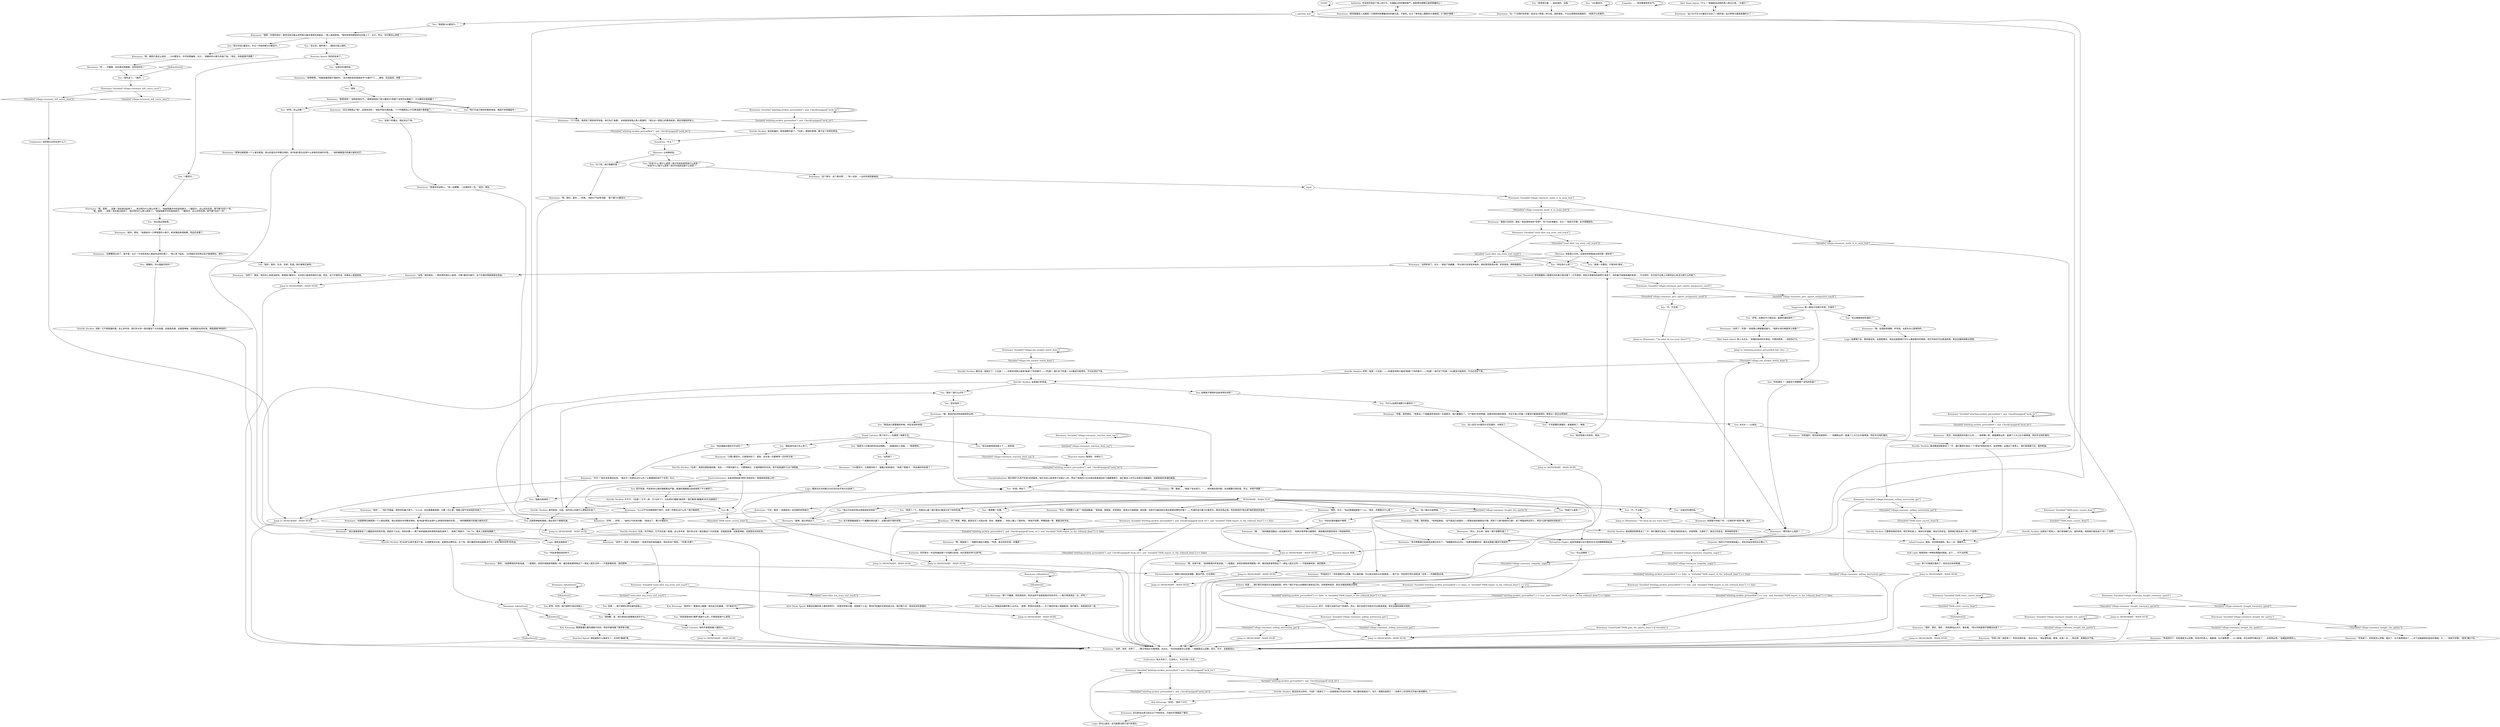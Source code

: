 # VILLAGE / ROSEMARY
# Rosemary (previously known as Under Control) -- the member of the Union of Moribund Alcoholics who sells you booze, smokes etc.
# ==================================================
digraph G {
	  0 [label="START"];
	  1 [label="input"];
	  2 [label="Suggestion: 聊一聊说不定能打折呢，不是吗？"];
	  3 [label="Logic: 说句公道话，这可能要归因于逆行性遗忘。"];
	  4 [label="Visual Calculus: 他的手掌里放着50雷亚尔。"];
	  5 [label="Kim Kitsuragi: “好吧，”他叹了口气。"];
	  6 [label="Rosemary: “所以，怎么样，朋友？想不想要烈酒了？”"];
	  7 [label="Rosemary: “买了香烟，啤酒，甚至还买了点思必得。现在，看看我……所有人都上了我的钩。”他张开双臂，咧嘴扭曲一笑，嘴里没有牙齿。"];
	  8 [label="Rosemary: “我喜欢你这种人，”他一边嘟囔，一边递给你一包。“给你，朋友。”"];
	  9 [label="Rosemary: “嗯，还真不是，”他用嘶哑的声音说道。“一星期后，该死的肾脏疼得跟鬼一样。最后我老婆带我去了一家私人医生诊所——不是慈善机构，真的那种……”"];
	  10 [label="a_spirited_hub"];
	  11 [label="You: “当然想了！”"];
	  12 [label="Rosemary: “让人们产生依赖再榨干他们，对吧？你想买点什么吗？我们继续吧。”"];
	  13 [label="You: 好吧，好吧。我们就把它放在屁股上！"];
	  14 [label="Kim Kitsuragi: “那个不健康。而且很危险。而且这样不会提高我对你的评价——我只想澄清这一点，好吗？”"];
	  15 [label="Kim Kitsuragi: “真的吗？”警督闭上眼睛，捏住自己的鼻根。“你*真有*吗？”"];
	  16 [label="You: “很抱歉，金。我只想说出来看看会发生什么。”"];
	  17 [label="Rosemary: Variable[\"TASK.enter_cavern_done\"]"];
	  18 [label="Variable[\"TASK.enter_cavern_done\"]", shape=diamond];
	  19 [label="!(Variable[\"TASK.enter_cavern_done\"])", shape=diamond];
	  20 [label="Rosemary: Variable[\"TASK.enter_cavern_done\"]"];
	  21 [label="Variable[\"TASK.enter_cavern_done\"]", shape=diamond];
	  22 [label="!(Variable[\"TASK.enter_cavern_done\"])", shape=diamond];
	  23 [label="Volition: 哈里……我们把它存放在可出售道具里，好吗？我们不会让你喝掉它害死自己的。没有那种选项。拿去当铺卖掉换点钱吧。"];
	  24 [label="Rosemary: “什么？”"];
	  25 [label="Rosemary: “几个月前，我弄到了那些科学安瓿。他们叫它‘鱼雷’。本来是用来阻止男人喝酒的。”他吐出一团恶心的黄色粘液，落在你面前的地上。"];
	  26 [label="You: “听起来很危险的样子。”"];
	  27 [label="Rosemary: “其中两瓶我已经卖给这两位先生了，”他朝着同伴点点头。“如果你想要的话，最后这瓶就3雷亚尔卖给你？”"];
	  28 [label="You: “不，不见得。”"];
	  29 [label="Rosemary: “感觉就像有人试着把一只愤怒的刺猬塞进你的鼻孔里，不是吗，伙计？等待肾上腺素的大海啸吧，它*真的*很棒！”"];
	  30 [label="You: “不，不太想。”"];
	  31 [label="You: “为什么这瓶烈酒要300雷亚尔？”"];
	  32 [label="Horrific Necktie: 振作起来，兄弟。没时间让你做什么惆怅的反省了。"];
	  33 [label="You: 但是……我不想把它放在我的屁股上。"];
	  34 [label="Idiot Doom Spiral: 穿着运动服的男人点点头。“是啊，罗西也在那里——为了看你的海上滑稽表演。我们都在。真是难忘的一夜。”"];
	  35 [label="Rosemary: “呸……不健康。这玩意非常健康。还有别的吗？”"];
	  36 [label="Authority: 你没有利用这个男人的行为，充满极大的同情和尊严。我称赞你那颗正直而荣耀的心！"];
	  37 [label="Endurance: 他太夸张了。它会咬人，不过只有一点点。"];
	  38 [label="Composure: 他早就忘记你在说什么了。"];
	  39 [label="Rosemary: “在一个文明的世界里，给店主小费是一种习俗，我的朋友。不过记得再回来看就好。”他挥手让你离开。"];
	  40 [label="Rosemary: “只要3雷亚尔，它就是你的了，朋友。这可是一生都难得一见的好交易！”"];
	  41 [label="Rosemary: “当然，当然，当然了……”醉汉举起比尔森啤酒，点点头。“你也知道是怎么回事。一直都是这么回事。民众，伙计，这就是民众。”"];
	  42 [label="ROSEMARY - MAIN HUB"];
	  43 [label="Rosemary: “很好，伙计。”他从啤酒瓶里喝了一口。“现在，你需要点什么呢？”"];
	  44 [label="You: “安非他命？”"];
	  45 [label="Rosemary: “当然了，朋友！你知道的！”他用手指手枪指着你，然后扣动了扳机。“*咔擦-咔擦*。”"];
	  46 [label="Horrific Necktie: 没错！它不是普通的酒。这么多年来，我们的关系一直在朝这个方向发展。这就是高潮。这就是神秘。这就是处女的叹息。那瓶酒是*特别的*。"];
	  47 [label="Rosemary: “当然，我的朋友。一瓶优质烈酒马上就来，只要3雷亚尔就行。这个价格你简直就是在抢劫。”"];
	  48 [label="Conceptualization: 德尔塔的*大资产阶级*非常富有，他们实际上是凌驾于法律之上的，而这个愉快的小企业家在距离很远的下面缓慢爬行，他们基本上也可以说是无法碰触的。这就是身处末端的美丽。"];
	  49 [label="Rosemary: Variable[\"whirling.necktie_personified\"] == false  or  Variable[\"TASK.report_to_the_tribunal_done\"] == true"];
	  50 [label="Variable[\"whirling.necktie_personified\"] == false  or  Variable[\"TASK.report_to_the_tribunal_done\"] == true", shape=diamond];
	  51 [label="!(Variable[\"whirling.necktie_personified\"] == false  or  Variable[\"TASK.report_to_the_tribunal_done\"] == true)", shape=diamond];
	  52 [label="Electrochemistry: 酒精让他的血液沸腾、激动不安。它在燃烧！"];
	  53 [label="Rosemary: “那帮混球！”他明显很生气。“那帮混球收了我*4雷亚尔*把那个该死的玩意摘了。不过最终还是我赢了！”"];
	  54 [label="Rosemary: “但是那帮白痴把我一个人留在那里。我以前是在中学教生物的。我*知道*医生会用什么来保存死掉的东西……”他的眼睛里闪烁着兴奋的光芒。"];
	  55 [label="Pain Threshold: 感觉就像有人直接在你的鼻子里点着了一片芥菜田，然后又用催泪瓦斯把它浸透了。你的鼻子就是疼痛的来源……不过同时，你已经不记得上次感觉这么有活力是什么时候了。"];
	  56 [label="Rosemary: “所以，你想要什么呢？”他歪起脑袋。“我有烟。很便宜。非常便宜。我有比尔森啤酒。很划算。你是不可能找到比我这里更划算的价格了……烈酒的话只要300雷亚尔。我还有思必得。而且我说的*思必得*指的是安非他命。”"];
	  57 [label="You: “我先走了。”[离开。]"];
	  58 [label="Jump to: [ROSEMARY - MAIN HUB]"];
	  59 [label="Rosemary: “其实，你知道疯狂的是什么吗……”他咧嘴一笑，接着爆笑出声，猛灌了三大口比尔森啤酒，然后专注地盯着你。"];
	  60 [label="Horrific Necktie: *兄弟*，我真的感到很骄傲。现在——不管你做什么，不要喝掉它。它值得更好的东西，而不是普通的*口头*消耗掉。"];
	  61 [label="Rosemary: Variable[\"village.rosemary_reaction_dont_say\"]"];
	  62 [label="Variable[\"village.rosemary_reaction_dont_say\"]", shape=diamond];
	  63 [label="!(Variable[\"village.rosemary_reaction_dont_say\"])", shape=diamond];
	  64 [label="Rosemary: IsKimHere()"];
	  65 [label="IsKimHere()", shape=diamond];
	  66 [label="!(IsKimHere())", shape=diamond];
	  67 [label="Horrific Necktie: 谁说要放到那里去了？不，我们要把它放在一个*更加*特别的地方。非常特殊。远离这个老男人，我们单独聊几句，就你和我。"];
	  68 [label="Perception (Sight): 他发现很难让自己那双水汪汪的眼睛聚焦起来。"];
	  69 [label="You: “我觉得它能……挺有用的。没错。”"];
	  70 [label="Jump to: [ROSEMARY - MAIN HUB]"];
	  71 [label="You: “你是什么意思？”"];
	  72 [label="You: “卖点思必得给我。”"];
	  73 [label="Logic: 跟语无伦次的醉汉讨价还价似乎有点太容易了。"];
	  74 [label="Jump to: [ROSEMARY - MAIN HUB]"];
	  75 [label="Visual Calculus: 那个钩子——在哪里？我看不见。"];
	  76 [label="Rosemary: “当然听到了，伙计，”他拍了拍鼻翼。“所以我才会说安非他命。我的意思是思必得。安非他命。两种我都有。”"];
	  77 [label="You: “我也很高兴见到你，朋友。”"];
	  78 [label="Rosemary: “好吧……好吧……”他的口气非常冷静。“我说过了，要300雷亚尔。”"];
	  79 [label="Jump to: [ROSEMARY - MAIN HUB]"];
	  80 [label="Rosemary: Variable[\"village.rosemary_bought_the_spirits\"]"];
	  81 [label="Variable[\"village.rosemary_bought_the_spirits\"]", shape=diamond];
	  82 [label="!(Variable[\"village.rosemary_bought_the_spirits\"])", shape=diamond];
	  83 [label="You: “你的生意好像挺不错啊。”"];
	  84 [label="Rosemary: “干杯，警官！”他递给你一支丑陋的棕色瓶子。"];
	  85 [label="You: “这是买烈酒的钱。”"];
	  86 [label="You: “300雷亚尔。”"];
	  87 [label="Rosemary: “啊，那就是了。”他朝你竖起大拇指。“烈酒，真正的好东西，你懂得！”"];
	  88 [label="Rosemary: Variable[\"village.orb_necktie_bottle_done\"]"];
	  89 [label="Variable[\"village.orb_necktie_bottle_done\"]", shape=diamond];
	  90 [label="!(Variable[\"village.orb_necktie_bottle_done\"])", shape=diamond];
	  91 [label="Rosemary: Variable[\"whirling.necktie_personified\"]  and  CheckEquipped(\"neck_tie\")"];
	  92 [label="Variable[\"whirling.necktie_personified\"]  and  CheckEquipped(\"neck_tie\")", shape=diamond];
	  93 [label="!(Variable[\"whirling.necktie_personified\"]  and  CheckEquipped(\"neck_tie\"))", shape=diamond];
	  94 [label="Logic: 那个价格就合理多了。现在还比较讲得通。"];
	  95 [label="Jump to: [ROSEMARY - MAIN HUB]"];
	  96 [label="Empathy: ……而且警督有些生气。"];
	  97 [label="Jump to: [ROSEMARY - MAIN HUB]"];
	  98 [label="Logic: 如果喝下去，那你就会死。这就是事实。而且这就是我们为什么要拯救你的原因，把它存放在可出售道具里。拿去当铺卖掉换点钱吧。"];
	  99 [label="Rosemary: Variable[\"whirling.necktie_personified\"]  and  CheckEquipped(\"neck_tie\")"];
	  100 [label="Variable[\"whirling.necktie_personified\"]  and  CheckEquipped(\"neck_tie\")", shape=diamond];
	  101 [label="!(Variable[\"whirling.necktie_personified\"]  and  CheckEquipped(\"neck_tie\"))", shape=diamond];
	  102 [label="Rosemary: “反正没能阻止*我*，这是肯定的！”他的声音充满自豪。“5个柠檬再加上半包黄油就万事俱备了。”"];
	  103 [label="You: “混账……”"];
	  104 [label="Idiot Doom Spiral: “什么？”穿着脏运动物的男人转过头来。“大银行？”"];
	  105 [label="Idiot Doom Spiral: 男人点点头。“刺激的高风险生意经。可靠的愿景，一流的执行力。”"];
	  106 [label="Reaction Speed: 你的机会来了。"];
	  107 [label="Rosemary: “啊，脑袋……”他拍了怕太阳穴。“……有时候会恶作剧。永远都要记得复查。所以，你想不想要？”"];
	  108 [label="You: “我以为你说的思必得是指安非他命？”"];
	  109 [label="You: “朋友？我们认识吗？”"];
	  110 [label="You: 这只是我脑袋里又一个愚蠢的想法罢了，这要归因于我的领带。"];
	  111 [label="Rosemary: “总算醒悟过来了，是不是，伙计？不会有其他人能给你这种价格了。”男人笑了起来。“必须被生活压榨过后才能搞明白，是吗？”"];
	  112 [label="Rosemary: IsKimHere()"];
	  113 [label="IsKimHere()", shape=diamond];
	  114 [label="!(IsKimHere())", shape=diamond];
	  115 [label="Rosemary: Variable[\"coast.idiot_teq_story_end_reach\"]"];
	  116 [label="Variable[\"coast.idiot_teq_story_end_reach\"]", shape=diamond];
	  117 [label="!(Variable[\"coast.idiot_teq_story_end_reach\"])", shape=diamond];
	  118 [label="You: “你在说什么呢？”"];
	  119 [label="Rosemary: Variable[\"whirling.necktie_personified\"]  and  CheckEquipped(\"neck_tie\")  and  Variable[\"TASK.report_to_the_tribunal_done\"] == false"];
	  120 [label="Variable[\"whirling.necktie_personified\"]  and  CheckEquipped(\"neck_tie\")  and  Variable[\"TASK.report_to_the_tribunal_done\"] == false", shape=diamond];
	  121 [label="!(Variable[\"whirling.necktie_personified\"]  and  CheckEquipped(\"neck_tie\")  and  Variable[\"TASK.report_to_the_tribunal_done\"] == false)", shape=diamond];
	  122 [label="You: “我想了一下，你猜怎么着？我打算出3雷亚尔买下你的烈酒。”"];
	  123 [label="You: “好吧，如果你不介意的话，能把烈酒给我吗？”"];
	  124 [label="Rosemary: “哦，这是医用酒精。好东西。从医生办公室拿到的。”"];
	  125 [label="You: “我想要一包烟。”"];
	  126 [label="You: “刚才你说3雷亚尔，不过一开始你要300雷亚尔。”"];
	  127 [label="Rosemary: IsKimHere()"];
	  128 [label="IsKimHere()", shape=diamond];
	  129 [label="!(IsKimHere())", shape=diamond];
	  130 [label="You: 如果我不想再听这条领带的话呢？"];
	  131 [label="Half Light: 我感觉到一种特别黑暗的氛围。这下……可不太妙啊。"];
	  132 [label="Jump to: [whirling.necktie_personified && Chec ...]"];
	  133 [label="Rosemary: “你知道的，其实挺有意思的……”他爆笑出声，猛灌了三大口比尔森啤酒，然后专注地盯着你。"];
	  134 [label="Rosemary: “这个家伙，这个家伙啊……”他一边说，一边对你摇晃着食指。"];
	  135 [label="Empathy: 他的口气有些咄咄逼人。现在你站在他的对立面上了。"];
	  136 [label="You: “来一瓶比尔森啤酒。”"];
	  137 [label="You: “没人会花300雷亚尔买烈酒的，太疯狂了。”"];
	  138 [label="Jump to: [ROSEMARY - MAIN HUB]"];
	  139 [label="You: “好吧。明白了。”"];
	  140 [label="Rosemary: Variable[\"coast.idiot_teq_story_end_reach\"]"];
	  141 [label="Variable[\"coast.idiot_teq_story_end_reach\"]", shape=diamond];
	  142 [label="!(Variable[\"coast.idiot_teq_story_end_reach\"])", shape=diamond];
	  143 [label="Rosemary: Variable[\"village.rosemary_left_convo_once\"]"];
	  144 [label="Variable[\"village.rosemary_left_convo_once\"]", shape=diamond];
	  145 [label="!(Variable[\"village.rosemary_left_convo_once\"])", shape=diamond];
	  146 [label="Rosemary: “传说回归了！你知道是怎么回事。可以抽的烟，可以尿出来的比尔森啤酒……喝下去，然后把它转化成尿液！还有……烈酒和思必得。”"];
	  147 [label="Rosemary: “当然了，烈酒！”他用掌心摩擦着后脑勺。“我刚才说价格是多少来着？”"];
	  148 [label="Rosemary: “是啊，我之前说过了。”"];
	  149 [label="You: 这就是神秘和真相，我必须买下那瓶烈酒。"];
	  150 [label="You: 嗯……"];
	  151 [label="Rosemary: 这位新创业家已经忘记了你的存在，开始在手里数起了硬币。"];
	  152 [label="Rosemary: “你看，我的朋友，”他拿出一个装着蓝色液体的一升装瓶子。瓶口被塞住了。“它*真的*非常贵重。如果你明白我的意思，花在它身上的每一分雷亚尔都是值得的。我是从一家企业弄到的……”"];
	  153 [label="Jump to: [ROSEMARY - MAIN HUB]"];
	  154 [label="Rhetoric: 让他继续说。"];
	  155 [label="You: “3雷亚尔。”"];
	  156 [label="Rosemary: “啊，我刚才是这么说的……300雷亚尔。你可别想骗我，伙计。”他朝你的大致方向指了指，“现在，你到底想不想要？！”"];
	  157 [label="Reaction Speed: 别说。"];
	  158 [label="Rosemary: “嗨，我说的安非他命就是思必得。”"];
	  159 [label="Horrific Necktie: 看见没，就是它了，小兄弟！——你感觉领带兴奋地*勒紧*了你的脖子——*烈酒*！我们买下烈酒！300雷亚尔挺贵的，不过必须买下来。"];
	  160 [label="Rosemary: “当然了，朋友。现在的人真是没耐性。那就是3雷亚尔，从你的口袋进到我的口袋。而且，这个价格的话，你基本上就是抢劫。”"];
	  161 [label="Jump to: [ROSEMARY - MAIN HUB]"];
	  162 [label="Electrochemistry: 这条领带真是*特别*恰到好处！那就放到屁股上吧！"];
	  163 [label="Rosemary: “很好，很好，很好，”他热情地点点头，重复着。“所以你到底想不想要这玩意了？”"];
	  164 [label="Rosemary: Variable[\"whirling.necktie_personified\"] == true  and  Variable[\"TASK.report_to_the_tribunal_done\"] == false"];
	  165 [label="Variable[\"whirling.necktie_personified\"] == true  and  Variable[\"TASK.report_to_the_tribunal_done\"] == false", shape=diamond];
	  166 [label="!(Variable[\"whirling.necktie_personified\"] == true  and  Variable[\"TASK.report_to_the_tribunal_done\"] == false)", shape=diamond];
	  167 [label="You: “这是个好建议，我应该记下来。”"];
	  168 [label="Rosemary: “你看，我的朋友，”他举起食指，“运气是自己创造的——而我创造的就相当不错。弄到了三瓶*高档利口酒*，卖了两瓶给附近的人，然后*立即*就把利润投资了。”"];
	  169 [label="You: “真是令人印象深刻的创业精神。”（指着他的小货摊。）“我很赞同。”"];
	  170 [label="Jump to: [ROSEMARY - MAIN HUB]"];
	  171 [label="Rosemary: Variable[\"village.rosemary_made_it_to_main_hub\"]"];
	  172 [label="Variable[\"village.rosemary_made_it_to_main_hub\"]", shape=diamond];
	  173 [label="!(Variable[\"village.rosemary_made_it_to_main_hub\"])", shape=diamond];
	  174 [label="Rosemary: “传说回归了。你知道是怎么回事，传说中的男人。烟是烟，比尔森啤酒……让人醉酒。你已经把烈酒买走了……还有思必得。”他看起来很伤心。"];
	  175 [label="Rhetoric: 他是真认识你，还是招待顾客装出来的那一套友好？"];
	  176 [label="Rosemary: “许可？”他并没有真的在听。“谁在乎？你想买点什么吗？让事情顺利进行下去吧，伙计。”"];
	  177 [label="Horrific Necktie: 只要等待我的信号。把它带在身上。保持它的温暖，保证它的安全。很快我们就会进入*另一个世界*。"];
	  178 [label="Horrific Necktie: 你*必须*从他手里买下来。从他那里夺过来。如果有必要的话，杀了他。我们最终的命运就取决于它。还有*很多世界*的命运。"];
	  179 [label="Reaction Speed: 做得好。你明白了。"];
	  180 [label="You: “怎么回事呢？”"];
	  181 [label="You: “你从哪里弄到烈酒的？”"];
	  182 [label="Rosemary: “是的，”他用嘶哑的声音说道。“一星期后，该死的肾脏疼得跟鬼一样。最后我老婆带我去了一家私人医生诊所——不是慈善机构，真的那种……”"];
	  183 [label="Rosemary: Variable[\"village.rosemary_perc_spirits_antipassive_smell\"]"];
	  184 [label="Variable[\"village.rosemary_perc_spirits_antipassive_smell\"]", shape=diamond];
	  185 [label="!(Variable[\"village.rosemary_perc_spirits_antipassive_smell\"])", shape=diamond];
	  186 [label="Jump to: [Rosemary: \"\"So what do you want then?!\"\"]"];
	  187 [label="You: “这是买烈酒的钱。”"];
	  188 [label="Jump to: [ROSEMARY - MAIN HUB]"];
	  189 [label="Jump to: [ROSEMARY - MAIN HUB]"];
	  190 [label="You: “挺酷的。所以我能买到吗？”"];
	  191 [label="You: “好吧，怎么回事？”"];
	  192 [label="Rosemary: “很高兴见到你，朋友！我这里有些好*交易*，专门为你准备的，伙计！”他张开手臂，似乎想拥抱你。"];
	  193 [label="Horrific Necktie: 远离这个老男人，我们单独聊几句，就你和我。很快我们就会进入*另一个世界*。"];
	  194 [label="You: “忘了吧，我只想要烈酒！”"];
	  195 [label="Rosemary: “我从里屋里偷走了三罐蓝色的药用东西。把蛇扔了出去，然后你看——剩下来的就是这种漂亮的蓝色液体了。”他晃了晃瓶子。“98.7%，基本上就是纯酒精了。”"];
	  196 [label="Rosemary: Variable[\"village.rosemary_bought_the_spirits\"]"];
	  197 [label="Variable[\"village.rosemary_bought_the_spirits\"]", shape=diamond];
	  198 [label="!(Variable[\"village.rosemary_bought_the_spirits\"])", shape=diamond];
	  199 [label="Rosemary: “哇啊啊啊，”他喘息着把瓶子递给你。“这次我的投资真是命中*大银行*了……看啦，厄运漩涡，快看！”"];
	  200 [label="Rosemary: “哦耶！你想的很对！居然没有试着从老罗斯马雷这里把东西偷走！”男人身体前倾。“我所有感觉都锁定在你身上了，伙计。所以，你打算怎么样呢？”"];
	  201 [label="Horrific Necktie: 兄弟，你不明白。它不仅仅是一瓶酒。这么多年来，我们的关系一直在朝这个方向发展。这就是高潮。这就是神秘。这就是处女的叹息。"];
	  202 [label="You: “是的，是的。生活，压榨，烈酒。我们做笔交易吧。”"];
	  203 [label="You: “我已经被坤诺钩搭上了……我觉得。”"];
	  204 [label="Jump to: [ROSEMARY - MAIN HUB]"];
	  205 [label="Logic: 是蛇还是肠虫？"];
	  206 [label="You: 点点头——让他说。"];
	  207 [label="You: “你知道吗？！我根本不想要那个该死的烈酒了！”"];
	  208 [label="Rosemary: Variable[\"village.rosemary_empathy_angry\"]"];
	  209 [label="Variable[\"village.rosemary_empathy_angry\"]", shape=diamond];
	  210 [label="!(Variable[\"village.rosemary_empathy_angry\"])", shape=diamond];
	  211 [label="Rosemary: Variable[\"whirling.necktie_personified\"]  and  CheckEquipped(\"neck_tie\")"];
	  212 [label="Variable[\"whirling.necktie_personified\"]  and  CheckEquipped(\"neck_tie\")", shape=diamond];
	  213 [label="!(Variable[\"whirling.necktie_personified\"]  and  CheckEquipped(\"neck_tie\"))", shape=diamond];
	  214 [label="Rosemary: Variable[\"village.rosemary_bought_rosemary_speed\"]"];
	  215 [label="Variable[\"village.rosemary_bought_rosemary_speed\"]", shape=diamond];
	  216 [label="!(Variable[\"village.rosemary_bought_rosemary_speed\"])", shape=diamond];
	  217 [label="Rosemary: “这小伙子花300雷亚尔买走了一瓶烈酒！这次罗斯马雷真是赚的大了！”"];
	  218 [label="You: “我想是300雷亚尔。”"];
	  219 [label="Jump to: [Rosemary: \"\"So what do you want then?!\"\"]"];
	  220 [label="You: “他说我是他的‘猪猡’或者什么的，不管到底是什么意思。”"];
	  221 [label="Physical Instrument: 孩子，你是不会因为这个死掉的。所以，我们会把它存放在可出售道具里。拿去当铺卖掉换点钱吧。"];
	  222 [label="Rosemary: FinishTask(\"TASK.gain_the_spirits_done\")--[[ Variable[ ]]"];
	  223 [label="Rosemary: “那你是什么意思？！”"];
	  224 [label="You: “他们为自己提供的服务收钱，难道不觉得羞耻吗！”"];
	  225 [label="Rosemary: “传奇人物！他回来了。而且还很饥渴。”他点点头。“我这里有烟，啤酒，还有一点……思必得，来增加点气氛。”"];
	  226 [label="Jump to: [ROSEMARY - MAIN HUB]"];
	  227 [label="Authority: 好好家伙！你没有骗走那个可怜醉汉的钱。你还真是非常*正直*呢。"];
	  228 [label="Rosemary: “哦，是啊……没错！现在我记起来了……我记得为什么那么好笑了。”他摇晃着手中的蓝色瓶子。“3雷亚尔，这么好的东西，那不跟*白捡*一样。”\n“哦，是啊……没错！现在我记起来了，我记得为什么那么疯狂了。”他摇晃着手中的蓝色瓶子。“3雷亚尔，这么好的东西，那不跟*白捡*一样！”"];
	  229 [label="Horrific Necktie: 好吧！哇哦！小兄弟！——你感觉领带兴奋地*勒紧*了你的脖子——*烈酒*！我们买下烈酒！300雷亚尔挺贵的，不过必须买下来。"];
	  230 [label="Horrific Necktie: 谁说要放到那里去了？不，我们要把它放在一个*更加*特别的地方。非常特殊。先拿好了，保证它的安全。等待我的信号！"];
	  231 [label="You: 我不知道。听起来会让我的酒瘾更加严重。普通的酒瘾就已经给我惹了不少麻烦了。"];
	  232 [label="Rosemary: “那帮白痴把我一个人留在那里。我以前是在中学教生物的。我*知道*医生会用什么来保存死掉的东西……”他的眼睛里闪烁着兴奋的光芒。"];
	  233 [label="Rosemary: “哦……”他的眼底流露出一丝自豪的光芒。“系统对老罗斯马雷很好，我就像后院里的母羊一样给她挤奶。”"];
	  234 [label="You: “你说*什么*是什么意思？刚才你说有意思是什么意思？”\n“你说*什么*是什么意思？刚才你说疯狂是什么意思？”"];
	  235 [label="You: “你这摊破玩意有许可证吗？”"];
	  236 [label="You: “没关系，我听错了。3雷亚尔挺公道的。”"];
	  237 [label="You: “我是一名警官，不是你的‘朋友’。”"];
	  238 [label="Horrific Necktie: 他没有骗你。医用酒精可猛了，*兄弟*。燃烧的真理，属于这个世界的笑话。"];
	  239 [label="You: “我能先闻闻吗？”"];
	  240 [label="Rosemary: “传说来了。你知道怎么回事。烟没了，比尔森啤酒没了……买下这瓶美丽的蓝色烈酒吧。它……”他张开双臂，“是有*魔力*的。”"];
	  241 [label="Rosemary: “啊，是的，是的……烈酒。”他的口气非常冷静。“那个要300雷亚尔。”"];
	  242 [label="Rosemary: “300雷亚尔，它就是你的了，就像之前承诺的。”他晃了晃瓶子。“附近最好的玩意了！”"];
	  243 [label="Kim Kitsuragi: 警督看着盯着烈酒瓶子的你。然后怀疑地看了看罗斯马雷。"];
	  244 [label="Horrific Necktie: 不不不，*兄弟*！它不一样。它*太好了*，只会帮你*摆脱*麻烦的！我们要用*最奢侈*的方法使用它！"];
	  245 [label="Inland Empire: 很快。时间很快就到。耐心一点，勇敢的人。"];
	  246 [label="Rosemary: Variable[\"village.rosemary_selling_instruction_got\"]"];
	  247 [label="Variable[\"village.rosemary_selling_instruction_got\"]", shape=diamond];
	  248 [label="!(Variable[\"village.rosemary_selling_instruction_got\"])", shape=diamond];
	  249 [label="Rosemary: “给你……”他打开瓶盖，放到你的鼻子底下。“小心点，这玩意极度易燃。只要一点火星，地图上就不会有瑞瓦肖城了。”"];
	  250 [label="Rosemary: “给你，朋友。”他递给你一只带吸管的小瓶子。粉末看起来很粘稠，而且还发霉了。"];
	  251 [label="Jump to: [ROSEMARY - MAIN HUB]"];
	  252 [label="Idiot Doom Spiral: 穿着运动服的男人朝你挥挥手。“别管老罗斯马雷，他就是个小丑。等你们刺激的交易完成之后，我们聊几句，我会告诉你真相的。”"];
	  253 [label="Horrific Necktie: 这是我们的终局。"];
	  254 [label="You: “我说自己是警察的时候，你应该没听到吧。”"];
	  255 [label="Rosemary: Variable[\"village.rosemary_selling_instruction_got\"]"];
	  256 [label="Variable[\"village.rosemary_selling_instruction_got\"]", shape=diamond];
	  257 [label="!(Variable[\"village.rosemary_selling_instruction_got\"])", shape=diamond];
	  258 [label="You: “今天我要烈酒就好，故事就免了，谢谢。”"];
	  259 [label="Jump to: [ROSEMARY - MAIN HUB]"];
	  260 [label="Horrific Necktie: 我没告诉过你吗，*兄弟*？就是它了——这就是我们的派对饮料。我们要的就是这个，宝贝！我要的就是它！（你脖子上的领导又开始兴奋地颤抖。）"];
	  261 [label="You: “看起来你自己也上钩了。”"];
	  262 [label="Rosemary: 他把瓶子地给了你。“记得好好*享受*哦，朋友！”"];
	  263 [label="Reaction Speed: 他知道有什么事发生了。在你的*脑袋*里。"];
	  0 -> 0
	  1 -> 171
	  2 -> 123
	  2 -> 181
	  2 -> 207
	  3 -> 211
	  4 -> 95
	  5 -> 151
	  6 -> 27
	  6 -> 68
	  7 -> 74
	  8 -> 78
	  9 -> 52
	  10 -> 218
	  10 -> 27
	  10 -> 68
	  10 -> 239
	  11 -> 242
	  12 -> 170
	  13 -> 16
	  14 -> 34
	  15 -> 220
	  15 -> 15
	  16 -> 4
	  17 -> 17
	  17 -> 18
	  18 -> 66
	  19 -> 230
	  20 -> 20
	  20 -> 21
	  21 -> 193
	  22 -> 177
	  23 -> 153
	  24 -> 154
	  25 -> 101
	  26 -> 182
	  27 -> 157
	  28 -> 186
	  29 -> 36
	  30 -> 219
	  31 -> 152
	  32 -> 109
	  32 -> 149
	  33 -> 16
	  34 -> 251
	  35 -> 57
	  36 -> 10
	  36 -> 29
	  37 -> 211
	  38 -> 170
	  40 -> 60
	  41 -> 37
	  42 -> 71
	  42 -> 136
	  42 -> 43
	  42 -> 108
	  42 -> 82
	  42 -> 84
	  42 -> 56
	  42 -> 122
	  42 -> 187
	  42 -> 125
	  42 -> 30
	  43 -> 189
	  44 -> 158
	  45 -> 140
	  46 -> 178
	  47 -> 161
	  48 -> 107
	  48 -> 139
	  49 -> 49
	  49 -> 50
	  50 -> 221
	  51 -> 164
	  52 -> 259
	  53 -> 224
	  53 -> 102
	  53 -> 191
	  54 -> 195
	  55 -> 183
	  56 -> 119
	  57 -> 143
	  58 -> 41
	  59 -> 67
	  60 -> 162
	  61 -> 61
	  61 -> 62
	  62 -> 179
	  63 -> 93
	  64 -> 64
	  64 -> 65
	  65 -> 14
	  66 -> 163
	  67 -> 245
	  68 -> 180
	  69 -> 39
	  70 -> 41
	  71 -> 168
	  72 -> 250
	  73 -> 226
	  74 -> 41
	  75 -> 169
	  75 -> 203
	  75 -> 261
	  75 -> 235
	  76 -> 47
	  77 -> 55
	  78 -> 188
	  79 -> 41
	  80 -> 80
	  80 -> 81
	  81 -> 225
	  82 -> 146
	  83 -> 233
	  84 -> 78
	  85 -> 199
	  86 -> 86
	  87 -> 227
	  88 -> 88
	  88 -> 89
	  89 -> 159
	  90 -> 229
	  91 -> 91
	  91 -> 92
	  92 -> 59
	  93 -> 48
	  94 -> 138
	  95 -> 41
	  96 -> 96
	  97 -> 41
	  98 -> 255
	  99 -> 99
	  99 -> 100
	  100 -> 238
	  101 -> 24
	  102 -> 25
	  102 -> 167
	  103 -> 53
	  104 -> 217
	  105 -> 132
	  106 -> 155
	  106 -> 85
	  107 -> 27
	  107 -> 68
	  107 -> 239
	  108 -> 148
	  109 -> 44
	  110 -> 201
	  111 -> 202
	  111 -> 190
	  112 -> 112
	  112 -> 113
	  113 -> 13
	  114 -> 57
	  115 -> 116
	  115 -> 117
	  116 -> 76
	  116 -> 237
	  116 -> 118
	  117 -> 175
	  118 -> 55
	  119 -> 120
	  119 -> 121
	  120 -> 87
	  121 -> 41
	  122 -> 110
	  123 -> 147
	  124 -> 98
	  125 -> 7
	  126 -> 156
	  127 -> 128
	  127 -> 129
	  128 -> 243
	  129 -> 41
	  130 -> 31
	  131 -> 94
	  132 -> 90
	  133 -> 67
	  134 -> 1
	  135 -> 208
	  136 -> 83
	  137 -> 58
	  138 -> 41
	  139 -> 42
	  140 -> 141
	  140 -> 142
	  141 -> 33
	  142 -> 252
	  143 -> 144
	  143 -> 145
	  145 -> 38
	  146 -> 41
	  147 -> 105
	  148 -> 139
	  149 -> 45
	  150 -> 19
	  151 -> 3
	  152 -> 137
	  152 -> 258
	  152 -> 206
	  153 -> 41
	  154 -> 194
	  154 -> 234
	  155 -> 228
	  156 -> 35
	  157 -> 9
	  158 -> 107
	  158 -> 139
	  158 -> 254
	  159 -> 253
	  160 -> 161
	  161 -> 41
	  162 -> 32
	  162 -> 12
	  162 -> 150
	  162 -> 231
	  163 -> 204
	  164 -> 165
	  164 -> 166
	  165 -> 222
	  166 -> 221
	  167 -> 8
	  168 -> 6
	  169 -> 11
	  170 -> 41
	  171 -> 172
	  171 -> 173
	  172 -> 214
	  173 -> 192
	  174 -> 41
	  175 -> 76
	  175 -> 237
	  175 -> 118
	  176 -> 170
	  177 -> 245
	  178 -> 127
	  179 -> 93
	  180 -> 23
	  181 -> 124
	  182 -> 52
	  183 -> 184
	  183 -> 185
	  184 -> 2
	  185 -> 28
	  186 -> 223
	  187 -> 262
	  188 -> 41
	  189 -> 41
	  190 -> 46
	  191 -> 232
	  192 -> 115
	  193 -> 245
	  194 -> 241
	  195 -> 205
	  196 -> 197
	  196 -> 198
	  197 -> 174
	  198 -> 240
	  199 -> 103
	  200 -> 236
	  200 -> 126
	  201 -> 178
	  202 -> 160
	  203 -> 63
	  204 -> 41
	  205 -> 26
	  206 -> 133
	  207 -> 223
	  208 -> 209
	  208 -> 210
	  209 -> 51
	  210 -> 259
	  211 -> 212
	  211 -> 213
	  212 -> 260
	  213 -> 5
	  214 -> 216
	  214 -> 215
	  215 -> 196
	  216 -> 79
	  217 -> 104
	  218 -> 200
	  219 -> 223
	  220 -> 4
	  221 -> 246
	  222 -> 153
	  223 -> 135
	  224 -> 53
	  225 -> 41
	  226 -> 41
	  227 -> 226
	  228 -> 72
	  229 -> 253
	  230 -> 245
	  231 -> 244
	  232 -> 195
	  233 -> 70
	  234 -> 134
	  235 -> 176
	  236 -> 106
	  237 -> 55
	  238 -> 24
	  239 -> 249
	  240 -> 41
	  241 -> 188
	  242 -> 73
	  243 -> 263
	  244 -> 32
	  244 -> 12
	  244 -> 150
	  245 -> 131
	  246 -> 248
	  246 -> 247
	  247 -> 153
	  248 -> 97
	  249 -> 54
	  250 -> 111
	  251 -> 41
	  252 -> 251
	  253 -> 130
	  253 -> 109
	  253 -> 149
	  254 -> 75
	  255 -> 256
	  255 -> 257
	  256 -> 153
	  257 -> 22
	  258 -> 77
	  259 -> 41
	  260 -> 5
	  261 -> 40
	  262 -> 90
	  263 -> 41
}

